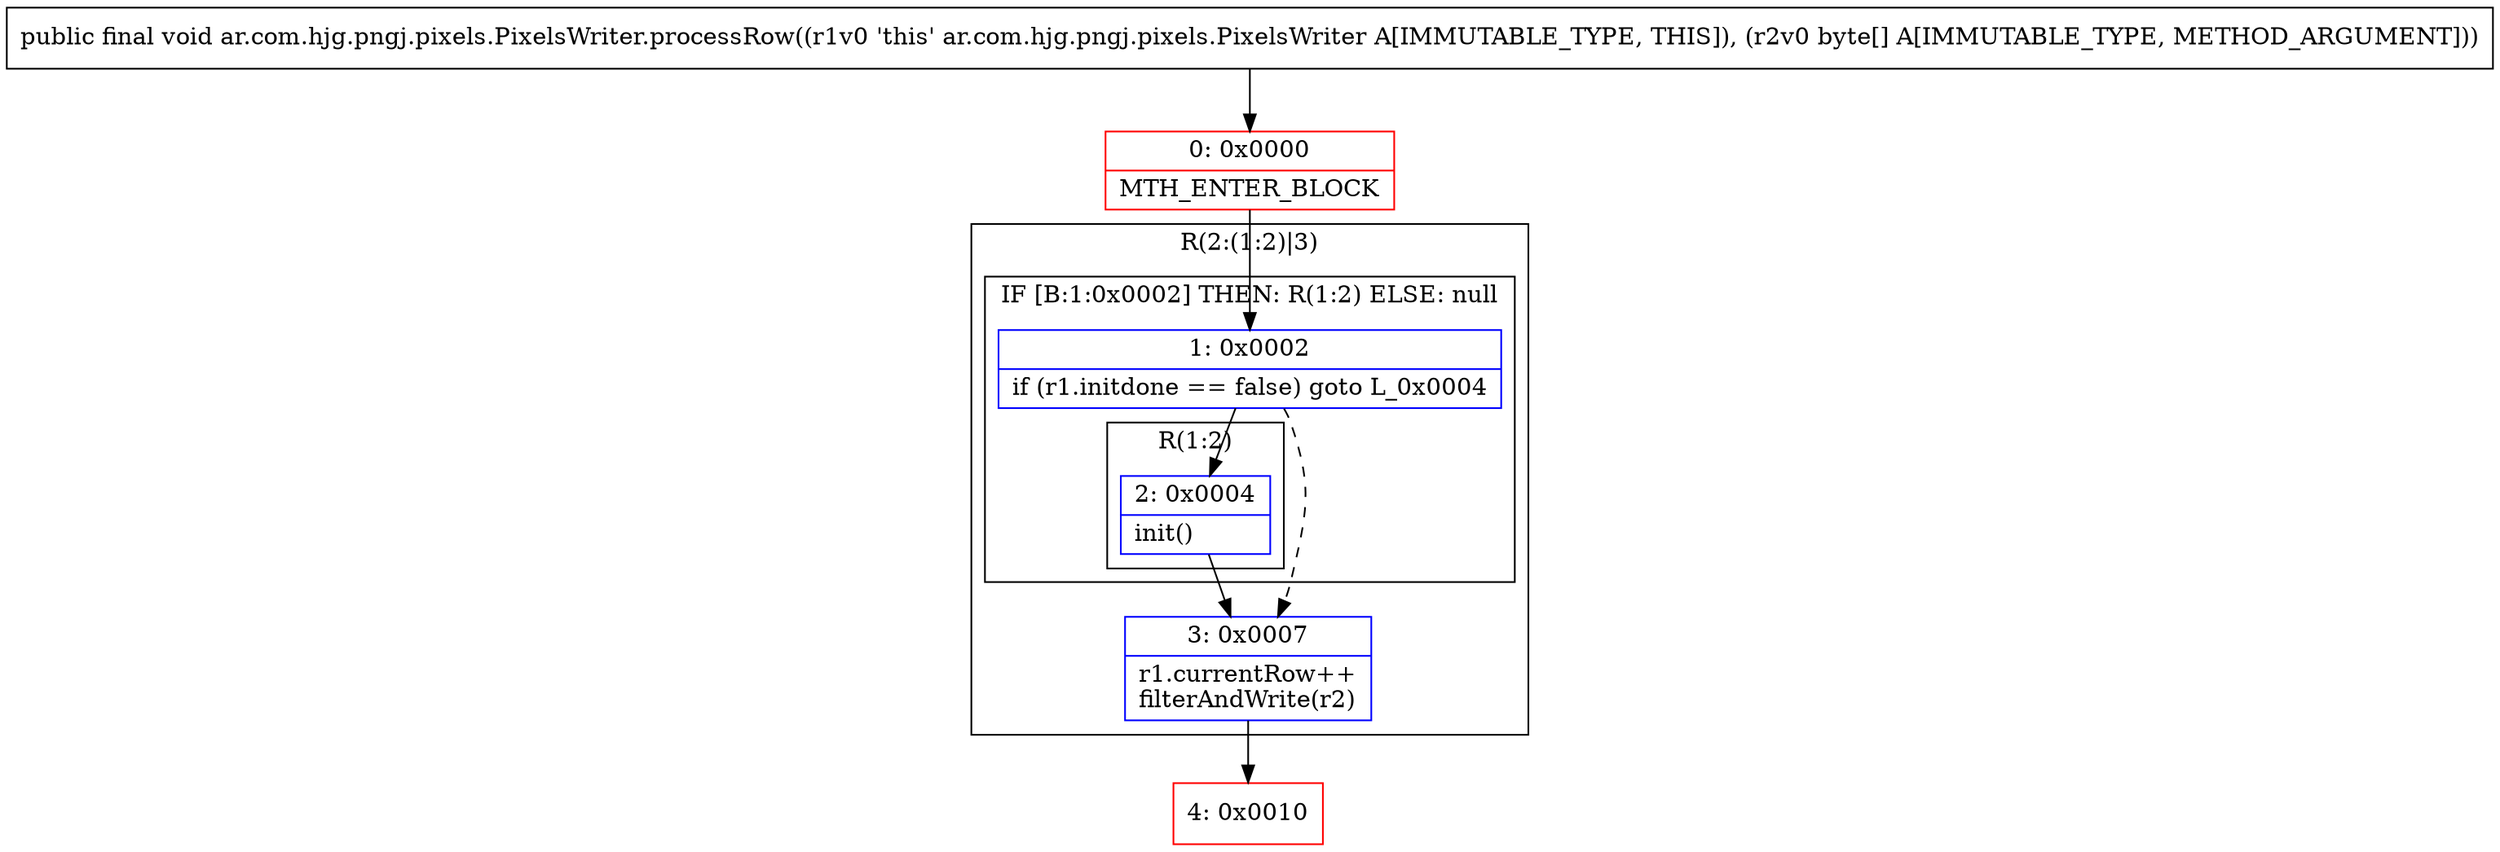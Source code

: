 digraph "CFG forar.com.hjg.pngj.pixels.PixelsWriter.processRow([B)V" {
subgraph cluster_Region_484883769 {
label = "R(2:(1:2)|3)";
node [shape=record,color=blue];
subgraph cluster_IfRegion_295196885 {
label = "IF [B:1:0x0002] THEN: R(1:2) ELSE: null";
node [shape=record,color=blue];
Node_1 [shape=record,label="{1\:\ 0x0002|if (r1.initdone == false) goto L_0x0004\l}"];
subgraph cluster_Region_956897175 {
label = "R(1:2)";
node [shape=record,color=blue];
Node_2 [shape=record,label="{2\:\ 0x0004|init()\l}"];
}
}
Node_3 [shape=record,label="{3\:\ 0x0007|r1.currentRow++\lfilterAndWrite(r2)\l}"];
}
Node_0 [shape=record,color=red,label="{0\:\ 0x0000|MTH_ENTER_BLOCK\l}"];
Node_4 [shape=record,color=red,label="{4\:\ 0x0010}"];
MethodNode[shape=record,label="{public final void ar.com.hjg.pngj.pixels.PixelsWriter.processRow((r1v0 'this' ar.com.hjg.pngj.pixels.PixelsWriter A[IMMUTABLE_TYPE, THIS]), (r2v0 byte[] A[IMMUTABLE_TYPE, METHOD_ARGUMENT])) }"];
MethodNode -> Node_0;
Node_1 -> Node_2;
Node_1 -> Node_3[style=dashed];
Node_2 -> Node_3;
Node_3 -> Node_4;
Node_0 -> Node_1;
}

